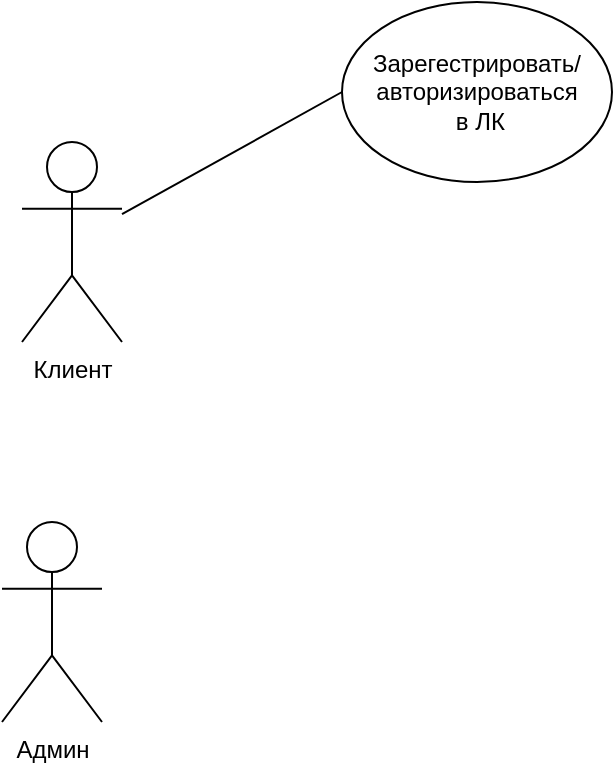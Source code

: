 <mxfile version="24.4.0" type="github">
  <diagram id="C5RBs43oDa-KdzZeNtuy" name="Page-1">
    <mxGraphModel dx="789" dy="501" grid="1" gridSize="10" guides="1" tooltips="1" connect="1" arrows="1" fold="1" page="1" pageScale="1" pageWidth="827" pageHeight="1169" math="0" shadow="0">
      <root>
        <mxCell id="WIyWlLk6GJQsqaUBKTNV-0" />
        <mxCell id="WIyWlLk6GJQsqaUBKTNV-1" parent="WIyWlLk6GJQsqaUBKTNV-0" />
        <mxCell id="GXRfaDreQqY3jcw3frXu-4" style="rounded=0;orthogonalLoop=1;jettySize=auto;html=1;entryX=0;entryY=0.5;entryDx=0;entryDy=0;strokeColor=default;endArrow=none;endFill=0;" edge="1" parent="WIyWlLk6GJQsqaUBKTNV-1" source="GXRfaDreQqY3jcw3frXu-1" target="GXRfaDreQqY3jcw3frXu-3">
          <mxGeometry relative="1" as="geometry" />
        </mxCell>
        <mxCell id="GXRfaDreQqY3jcw3frXu-1" value="Клиент" style="shape=umlActor;verticalLabelPosition=bottom;verticalAlign=top;html=1;outlineConnect=0;" vertex="1" parent="WIyWlLk6GJQsqaUBKTNV-1">
          <mxGeometry x="180" y="190" width="50" height="100" as="geometry" />
        </mxCell>
        <mxCell id="GXRfaDreQqY3jcw3frXu-2" value="Админ" style="shape=umlActor;verticalLabelPosition=bottom;verticalAlign=top;html=1;outlineConnect=0;" vertex="1" parent="WIyWlLk6GJQsqaUBKTNV-1">
          <mxGeometry x="170" y="380" width="50" height="100" as="geometry" />
        </mxCell>
        <mxCell id="GXRfaDreQqY3jcw3frXu-3" value="Зарегестрировать/авторизироваться&lt;br&gt;&amp;nbsp;в ЛК" style="ellipse;whiteSpace=wrap;html=1;" vertex="1" parent="WIyWlLk6GJQsqaUBKTNV-1">
          <mxGeometry x="340" y="120" width="135" height="90" as="geometry" />
        </mxCell>
      </root>
    </mxGraphModel>
  </diagram>
</mxfile>
